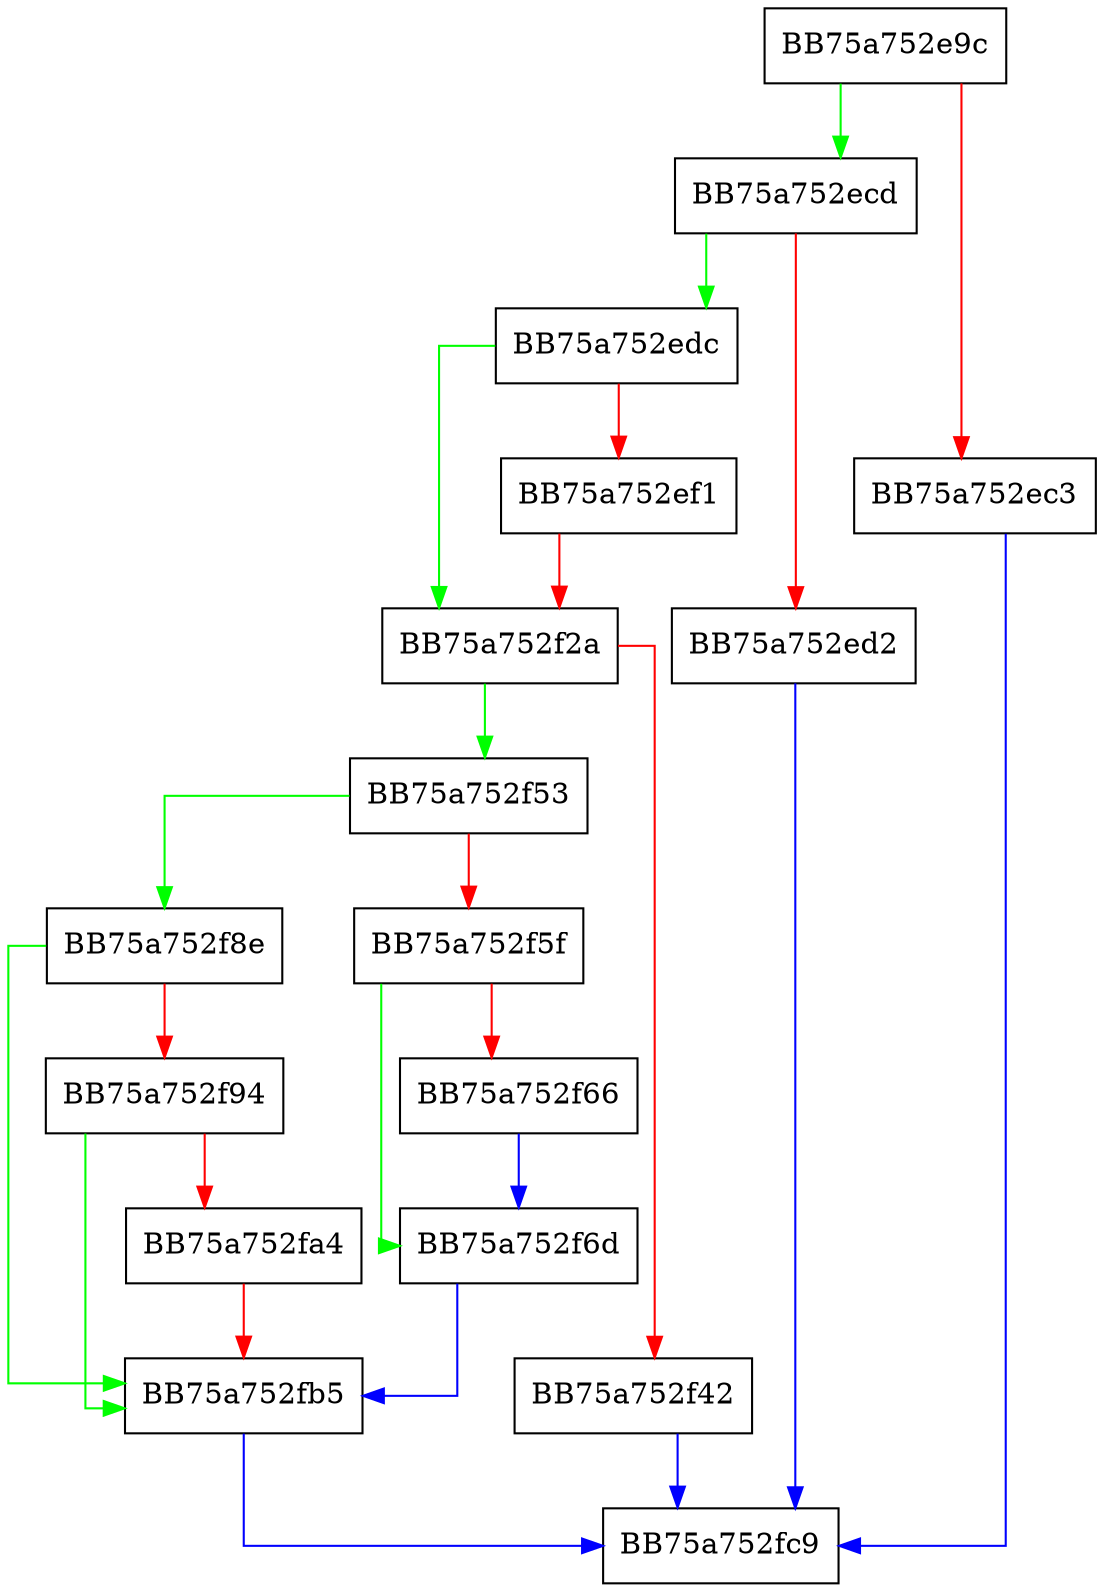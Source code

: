 digraph SetDebugInterface {
  node [shape="box"];
  graph [splines=ortho];
  BB75a752e9c -> BB75a752ecd [color="green"];
  BB75a752e9c -> BB75a752ec3 [color="red"];
  BB75a752ec3 -> BB75a752fc9 [color="blue"];
  BB75a752ecd -> BB75a752edc [color="green"];
  BB75a752ecd -> BB75a752ed2 [color="red"];
  BB75a752ed2 -> BB75a752fc9 [color="blue"];
  BB75a752edc -> BB75a752f2a [color="green"];
  BB75a752edc -> BB75a752ef1 [color="red"];
  BB75a752ef1 -> BB75a752f2a [color="red"];
  BB75a752f2a -> BB75a752f53 [color="green"];
  BB75a752f2a -> BB75a752f42 [color="red"];
  BB75a752f42 -> BB75a752fc9 [color="blue"];
  BB75a752f53 -> BB75a752f8e [color="green"];
  BB75a752f53 -> BB75a752f5f [color="red"];
  BB75a752f5f -> BB75a752f6d [color="green"];
  BB75a752f5f -> BB75a752f66 [color="red"];
  BB75a752f66 -> BB75a752f6d [color="blue"];
  BB75a752f6d -> BB75a752fb5 [color="blue"];
  BB75a752f8e -> BB75a752fb5 [color="green"];
  BB75a752f8e -> BB75a752f94 [color="red"];
  BB75a752f94 -> BB75a752fb5 [color="green"];
  BB75a752f94 -> BB75a752fa4 [color="red"];
  BB75a752fa4 -> BB75a752fb5 [color="red"];
  BB75a752fb5 -> BB75a752fc9 [color="blue"];
}